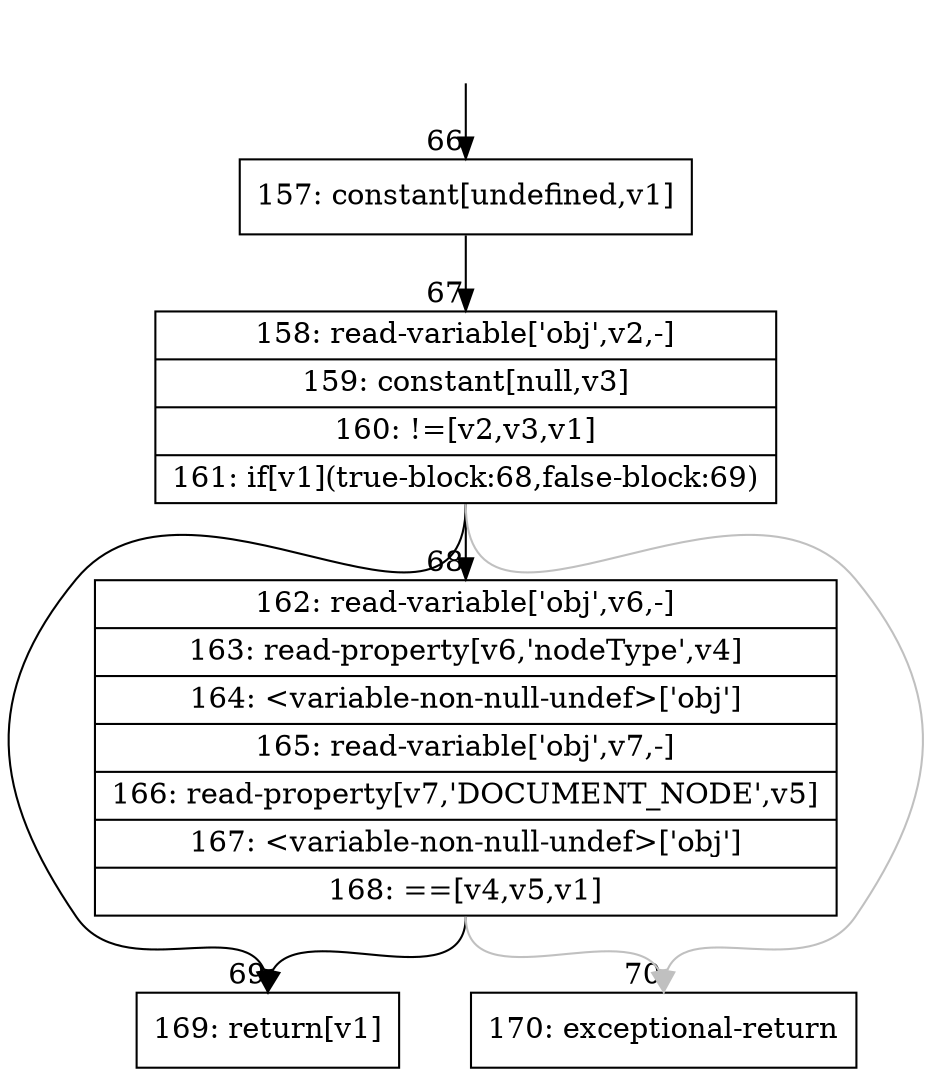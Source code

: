 digraph {
rankdir="TD"
BB_entry7[shape=none,label=""];
BB_entry7 -> BB66 [tailport=s, headport=n, headlabel="    66"]
BB66 [shape=record label="{157: constant[undefined,v1]}" ] 
BB66 -> BB67 [tailport=s, headport=n, headlabel="      67"]
BB67 [shape=record label="{158: read-variable['obj',v2,-]|159: constant[null,v3]|160: !=[v2,v3,v1]|161: if[v1](true-block:68,false-block:69)}" ] 
BB67 -> BB69 [tailport=s, headport=n, headlabel="      69"]
BB67 -> BB68 [tailport=s, headport=n, headlabel="      68"]
BB67 -> BB70 [tailport=s, headport=n, color=gray, headlabel="      70"]
BB68 [shape=record label="{162: read-variable['obj',v6,-]|163: read-property[v6,'nodeType',v4]|164: \<variable-non-null-undef\>['obj']|165: read-variable['obj',v7,-]|166: read-property[v7,'DOCUMENT_NODE',v5]|167: \<variable-non-null-undef\>['obj']|168: ==[v4,v5,v1]}" ] 
BB68 -> BB69 [tailport=s, headport=n]
BB68 -> BB70 [tailport=s, headport=n, color=gray]
BB69 [shape=record label="{169: return[v1]}" ] 
BB70 [shape=record label="{170: exceptional-return}" ] 
//#$~ 70
}
